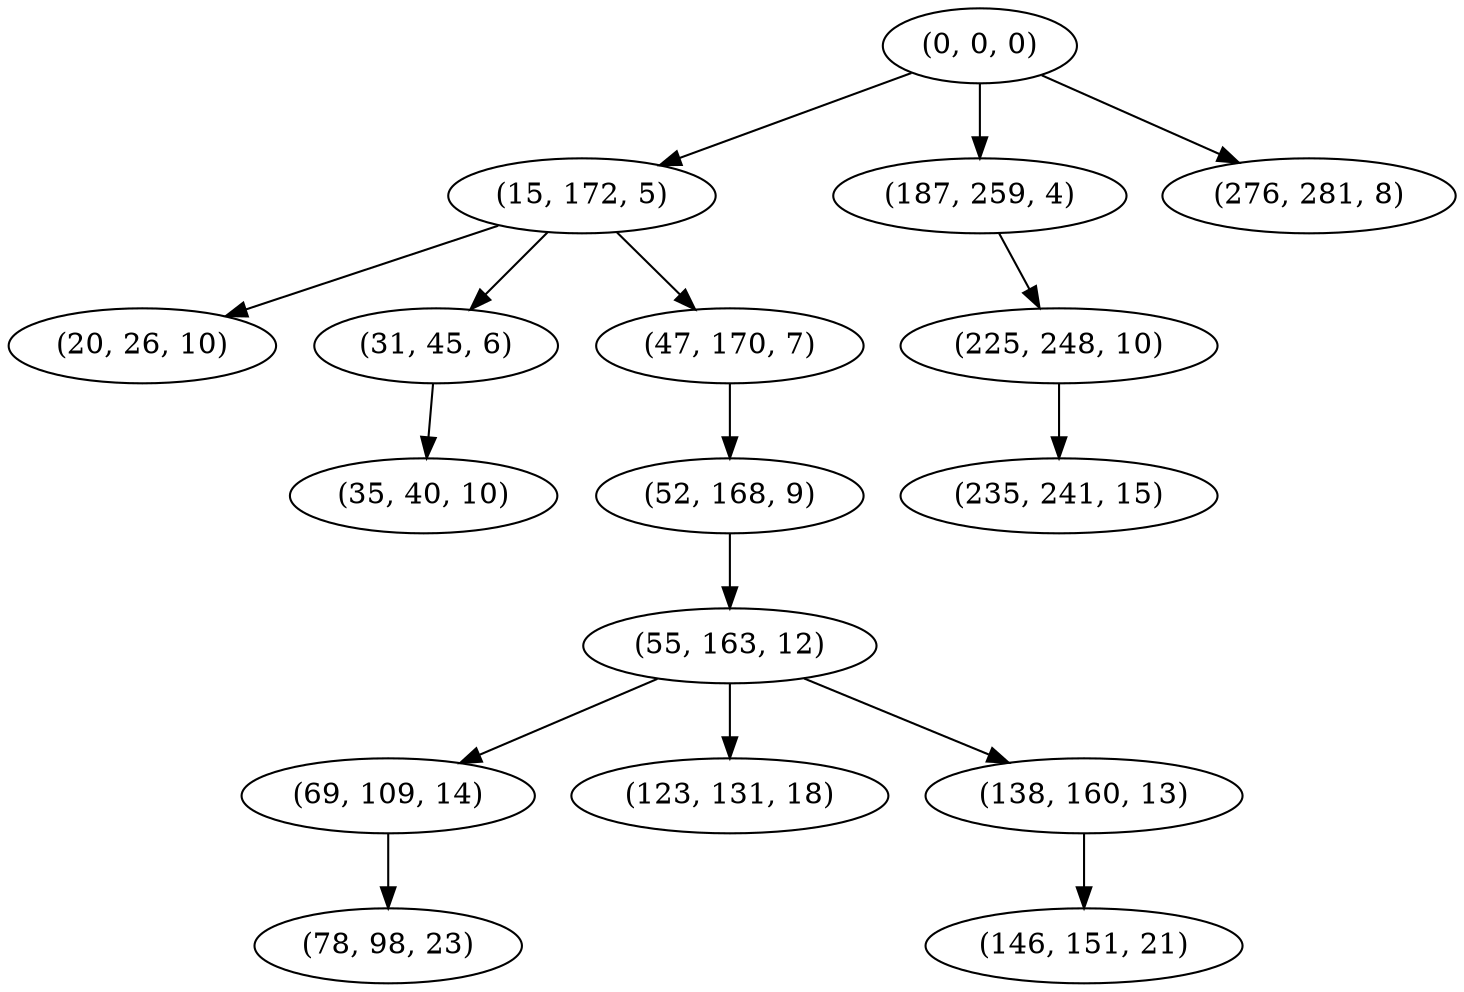 digraph tree {
    "(0, 0, 0)";
    "(15, 172, 5)";
    "(20, 26, 10)";
    "(31, 45, 6)";
    "(35, 40, 10)";
    "(47, 170, 7)";
    "(52, 168, 9)";
    "(55, 163, 12)";
    "(69, 109, 14)";
    "(78, 98, 23)";
    "(123, 131, 18)";
    "(138, 160, 13)";
    "(146, 151, 21)";
    "(187, 259, 4)";
    "(225, 248, 10)";
    "(235, 241, 15)";
    "(276, 281, 8)";
    "(0, 0, 0)" -> "(15, 172, 5)";
    "(0, 0, 0)" -> "(187, 259, 4)";
    "(0, 0, 0)" -> "(276, 281, 8)";
    "(15, 172, 5)" -> "(20, 26, 10)";
    "(15, 172, 5)" -> "(31, 45, 6)";
    "(15, 172, 5)" -> "(47, 170, 7)";
    "(31, 45, 6)" -> "(35, 40, 10)";
    "(47, 170, 7)" -> "(52, 168, 9)";
    "(52, 168, 9)" -> "(55, 163, 12)";
    "(55, 163, 12)" -> "(69, 109, 14)";
    "(55, 163, 12)" -> "(123, 131, 18)";
    "(55, 163, 12)" -> "(138, 160, 13)";
    "(69, 109, 14)" -> "(78, 98, 23)";
    "(138, 160, 13)" -> "(146, 151, 21)";
    "(187, 259, 4)" -> "(225, 248, 10)";
    "(225, 248, 10)" -> "(235, 241, 15)";
}

